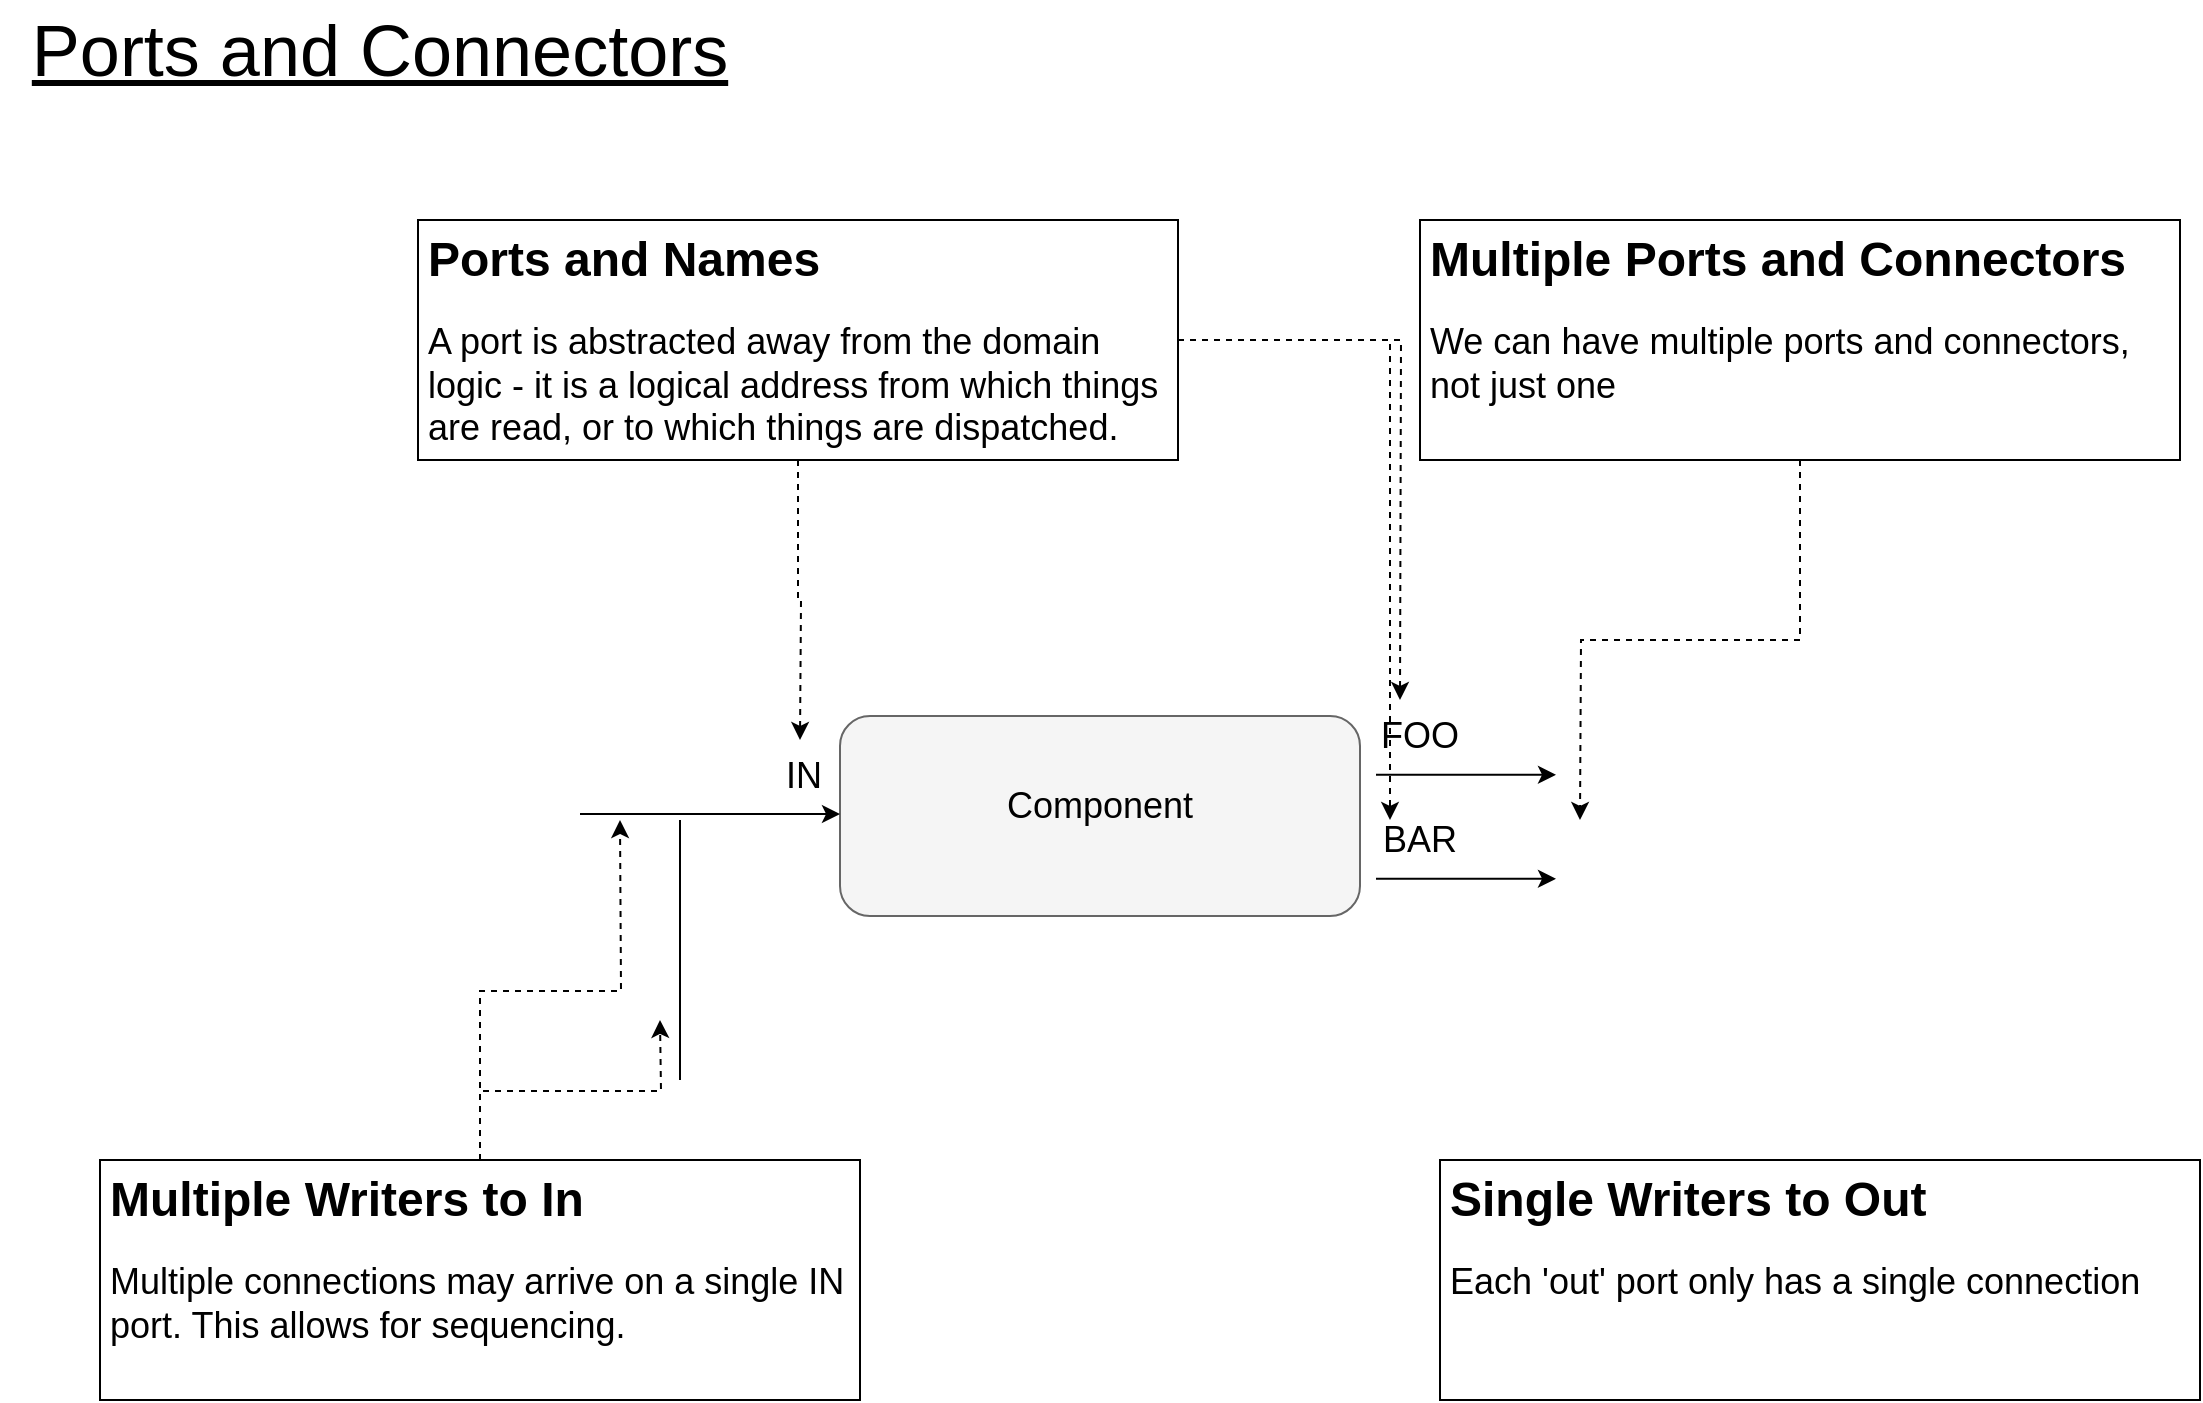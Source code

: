 <mxfile version="15.2.7" type="device"><diagram id="M-EvZVsDwkCyVMED8CIr" name="Page-1"><mxGraphModel dx="1580" dy="1186" grid="1" gridSize="10" guides="1" tooltips="1" connect="1" arrows="1" fold="1" page="1" pageScale="1" pageWidth="1169" pageHeight="827" math="0" shadow="0"><root><mxCell id="0"/><mxCell id="1" parent="0"/><mxCell id="dNvBeCnP-Y6CyF3EajkO-1" value="" style="rounded=1;whiteSpace=wrap;html=1;fillColor=#f5f5f5;strokeColor=#666666;fontColor=#333333;" vertex="1" parent="1"><mxGeometry x="450" y="408" width="260" height="100" as="geometry"/></mxCell><mxCell id="dNvBeCnP-Y6CyF3EajkO-2" value="" style="endArrow=classic;html=1;" edge="1" parent="1"><mxGeometry width="50" height="50" relative="1" as="geometry"><mxPoint x="320" y="457" as="sourcePoint"/><mxPoint x="450" y="457" as="targetPoint"/></mxGeometry></mxCell><mxCell id="dNvBeCnP-Y6CyF3EajkO-3" value="&lt;font style=&quot;font-size: 18px&quot;&gt;Component&lt;/font&gt;" style="text;html=1;strokeColor=none;fillColor=none;align=center;verticalAlign=middle;whiteSpace=wrap;rounded=0;" vertex="1" parent="1"><mxGeometry x="525" y="428" width="110" height="50" as="geometry"/></mxCell><mxCell id="dNvBeCnP-Y6CyF3EajkO-4" value="&lt;font style=&quot;font-size: 18px&quot;&gt;IN&lt;/font&gt;" style="text;html=1;strokeColor=none;fillColor=none;align=center;verticalAlign=middle;whiteSpace=wrap;rounded=0;" vertex="1" parent="1"><mxGeometry x="402" y="428" width="60" height="20" as="geometry"/></mxCell><mxCell id="dNvBeCnP-Y6CyF3EajkO-5" value="" style="endArrow=classic;html=1;" edge="1" parent="1"><mxGeometry width="50" height="50" relative="1" as="geometry"><mxPoint x="718" y="437.41" as="sourcePoint"/><mxPoint x="808" y="437.41" as="targetPoint"/></mxGeometry></mxCell><mxCell id="dNvBeCnP-Y6CyF3EajkO-6" value="&lt;font style=&quot;font-size: 18px&quot;&gt;FOO&lt;/font&gt;" style="text;html=1;strokeColor=none;fillColor=none;align=center;verticalAlign=middle;whiteSpace=wrap;rounded=0;" vertex="1" parent="1"><mxGeometry x="710" y="408" width="60" height="20" as="geometry"/></mxCell><mxCell id="dNvBeCnP-Y6CyF3EajkO-7" value="" style="endArrow=classic;html=1;" edge="1" parent="1"><mxGeometry width="50" height="50" relative="1" as="geometry"><mxPoint x="718" y="489.41" as="sourcePoint"/><mxPoint x="808" y="489.41" as="targetPoint"/></mxGeometry></mxCell><mxCell id="dNvBeCnP-Y6CyF3EajkO-8" value="&lt;font style=&quot;font-size: 18px&quot;&gt;BAR&lt;/font&gt;" style="text;html=1;strokeColor=none;fillColor=none;align=center;verticalAlign=middle;whiteSpace=wrap;rounded=0;" vertex="1" parent="1"><mxGeometry x="710" y="460" width="60" height="20" as="geometry"/></mxCell><mxCell id="dNvBeCnP-Y6CyF3EajkO-10" style="edgeStyle=orthogonalEdgeStyle;rounded=0;orthogonalLoop=1;jettySize=auto;html=1;dashed=1;" edge="1" parent="1" source="dNvBeCnP-Y6CyF3EajkO-9"><mxGeometry relative="1" as="geometry"><mxPoint x="820" y="460" as="targetPoint"/></mxGeometry></mxCell><mxCell id="dNvBeCnP-Y6CyF3EajkO-9" value="&lt;h1&gt;Multiple Ports and Connectors&lt;/h1&gt;&lt;p&gt;&lt;span style=&quot;font-size: 18px&quot;&gt;We can have multiple ports and connectors, not just one&lt;/span&gt;&lt;/p&gt;" style="text;html=1;strokeColor=default;fillColor=none;spacing=5;spacingTop=-20;whiteSpace=wrap;overflow=hidden;rounded=0;" vertex="1" parent="1"><mxGeometry x="740" y="160" width="380" height="120" as="geometry"/></mxCell><mxCell id="dNvBeCnP-Y6CyF3EajkO-12" style="edgeStyle=orthogonalEdgeStyle;rounded=0;orthogonalLoop=1;jettySize=auto;html=1;dashed=1;" edge="1" parent="1" source="dNvBeCnP-Y6CyF3EajkO-11"><mxGeometry relative="1" as="geometry"><mxPoint x="430" y="420" as="targetPoint"/></mxGeometry></mxCell><mxCell id="dNvBeCnP-Y6CyF3EajkO-13" style="edgeStyle=orthogonalEdgeStyle;rounded=0;orthogonalLoop=1;jettySize=auto;html=1;dashed=1;" edge="1" parent="1" source="dNvBeCnP-Y6CyF3EajkO-11"><mxGeometry relative="1" as="geometry"><mxPoint x="730" y="400" as="targetPoint"/></mxGeometry></mxCell><mxCell id="dNvBeCnP-Y6CyF3EajkO-14" style="edgeStyle=orthogonalEdgeStyle;rounded=0;orthogonalLoop=1;jettySize=auto;html=1;entryX=0.25;entryY=0;entryDx=0;entryDy=0;dashed=1;" edge="1" parent="1" source="dNvBeCnP-Y6CyF3EajkO-11" target="dNvBeCnP-Y6CyF3EajkO-8"><mxGeometry relative="1" as="geometry"/></mxCell><mxCell id="dNvBeCnP-Y6CyF3EajkO-11" value="&lt;h1&gt;Ports and Names&lt;/h1&gt;&lt;p&gt;&lt;span style=&quot;font-size: 18px&quot;&gt;A port is abstracted away from the domain logic - it is a logical address from which things are read, or to which things are dispatched.&lt;/span&gt;&lt;/p&gt;" style="text;html=1;strokeColor=default;fillColor=none;spacing=5;spacingTop=-20;whiteSpace=wrap;overflow=hidden;rounded=0;" vertex="1" parent="1"><mxGeometry x="239" y="160" width="380" height="120" as="geometry"/></mxCell><mxCell id="dNvBeCnP-Y6CyF3EajkO-15" value="" style="endArrow=none;html=1;endFill=0;" edge="1" parent="1"><mxGeometry width="50" height="50" relative="1" as="geometry"><mxPoint x="370" y="590" as="sourcePoint"/><mxPoint x="370" y="460" as="targetPoint"/></mxGeometry></mxCell><mxCell id="dNvBeCnP-Y6CyF3EajkO-18" style="edgeStyle=orthogonalEdgeStyle;rounded=0;orthogonalLoop=1;jettySize=auto;html=1;dashed=1;" edge="1" parent="1" source="dNvBeCnP-Y6CyF3EajkO-16"><mxGeometry relative="1" as="geometry"><mxPoint x="340" y="460" as="targetPoint"/></mxGeometry></mxCell><mxCell id="dNvBeCnP-Y6CyF3EajkO-19" style="edgeStyle=orthogonalEdgeStyle;rounded=0;orthogonalLoop=1;jettySize=auto;html=1;dashed=1;" edge="1" parent="1" source="dNvBeCnP-Y6CyF3EajkO-16"><mxGeometry relative="1" as="geometry"><mxPoint x="360" y="560" as="targetPoint"/></mxGeometry></mxCell><mxCell id="dNvBeCnP-Y6CyF3EajkO-16" value="&lt;h1&gt;Multiple Writers to In&lt;/h1&gt;&lt;p&gt;&lt;span style=&quot;font-size: 18px&quot;&gt;Multiple connections may arrive on a single IN port. This allows for sequencing.&lt;/span&gt;&lt;/p&gt;" style="text;html=1;strokeColor=default;fillColor=none;spacing=5;spacingTop=-20;whiteSpace=wrap;overflow=hidden;rounded=0;" vertex="1" parent="1"><mxGeometry x="80" y="630" width="380" height="120" as="geometry"/></mxCell><mxCell id="dNvBeCnP-Y6CyF3EajkO-17" value="&lt;h1&gt;Single Writers to Out&lt;/h1&gt;&lt;p&gt;&lt;span style=&quot;font-size: 18px&quot;&gt;Each 'out' port only has a single connection&lt;/span&gt;&lt;/p&gt;" style="text;html=1;strokeColor=default;fillColor=none;spacing=5;spacingTop=-20;whiteSpace=wrap;overflow=hidden;rounded=0;" vertex="1" parent="1"><mxGeometry x="750" y="630" width="380" height="120" as="geometry"/></mxCell><mxCell id="dNvBeCnP-Y6CyF3EajkO-20" value="&lt;span style=&quot;font-size: 36px&quot;&gt;&lt;u&gt;Ports and Connectors&lt;/u&gt;&lt;/span&gt;" style="text;html=1;strokeColor=none;fillColor=none;align=center;verticalAlign=middle;whiteSpace=wrap;rounded=0;" vertex="1" parent="1"><mxGeometry x="30" y="50" width="380" height="50" as="geometry"/></mxCell></root></mxGraphModel></diagram></mxfile>
